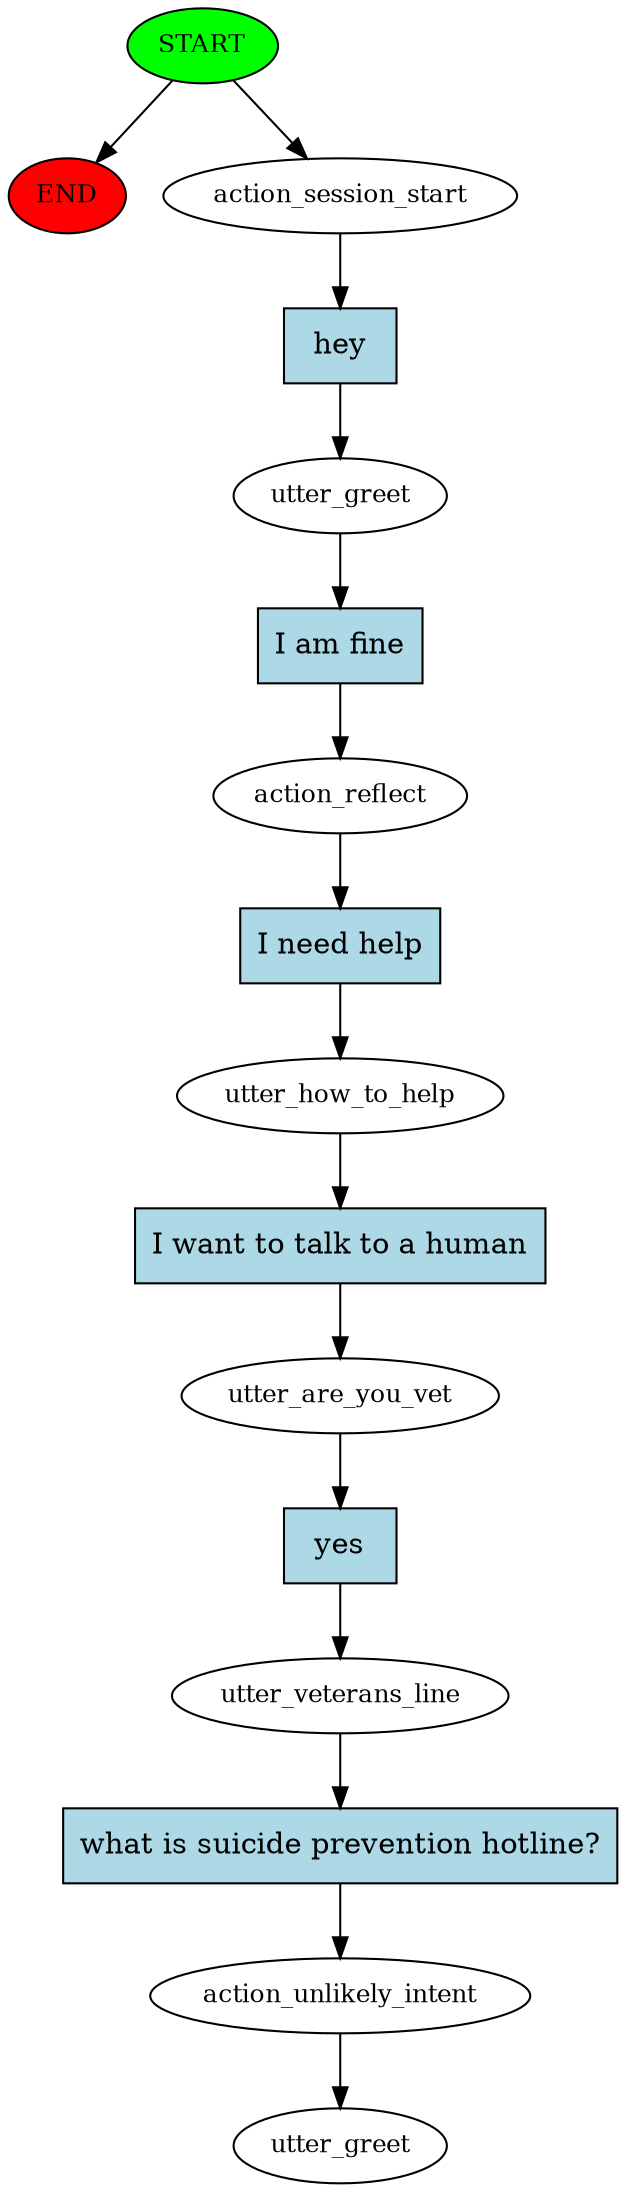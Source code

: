 digraph  {
0 [class="start active", fillcolor=green, fontsize=12, label=START, style=filled];
"-1" [class=end, fillcolor=red, fontsize=12, label=END, style=filled];
1 [class=active, fontsize=12, label=action_session_start];
2 [class=active, fontsize=12, label=utter_greet];
3 [class=active, fontsize=12, label=action_reflect];
4 [class=active, fontsize=12, label=utter_how_to_help];
5 [class=active, fontsize=12, label=utter_are_you_vet];
6 [class=active, fontsize=12, label=utter_veterans_line];
7 [class=active, fontsize=12, label=action_unlikely_intent];
8 [class="dashed active", fontsize=12, label=utter_greet];
9 [class="intent active", fillcolor=lightblue, label=hey, shape=rect, style=filled];
10 [class="intent active", fillcolor=lightblue, label="I am fine", shape=rect, style=filled];
11 [class="intent active", fillcolor=lightblue, label="I need help", shape=rect, style=filled];
12 [class="intent active", fillcolor=lightblue, label="I want to talk to a human", shape=rect, style=filled];
13 [class="intent active", fillcolor=lightblue, label=yes, shape=rect, style=filled];
14 [class="intent active", fillcolor=lightblue, label="what is suicide prevention hotline?", shape=rect, style=filled];
0 -> "-1"  [class="", key=NONE, label=""];
0 -> 1  [class=active, key=NONE, label=""];
1 -> 9  [class=active, key=0];
2 -> 10  [class=active, key=0];
3 -> 11  [class=active, key=0];
4 -> 12  [class=active, key=0];
5 -> 13  [class=active, key=0];
6 -> 14  [class=active, key=0];
7 -> 8  [class=active, key=NONE, label=""];
9 -> 2  [class=active, key=0];
10 -> 3  [class=active, key=0];
11 -> 4  [class=active, key=0];
12 -> 5  [class=active, key=0];
13 -> 6  [class=active, key=0];
14 -> 7  [class=active, key=0];
}
